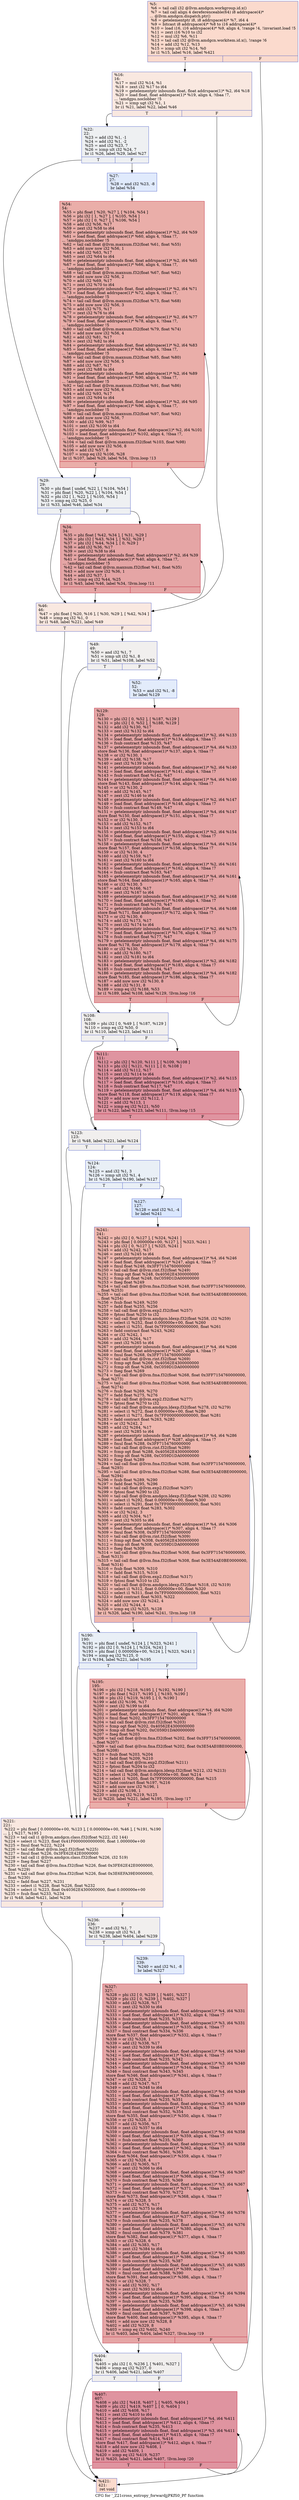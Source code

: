 digraph "CFG for '_Z21cross_entropy_forwardjjPKfS0_Pf' function" {
	label="CFG for '_Z21cross_entropy_forwardjjPKfS0_Pf' function";

	Node0x4be3470 [shape=record,color="#3d50c3ff", style=filled, fillcolor="#f7ac8e70",label="{%5:\l  %6 = tail call i32 @llvm.amdgcn.workgroup.id.x()\l  %7 = tail call align 4 dereferenceable(64) i8 addrspace(4)*\l... @llvm.amdgcn.dispatch.ptr()\l  %8 = getelementptr i8, i8 addrspace(4)* %7, i64 4\l  %9 = bitcast i8 addrspace(4)* %8 to i16 addrspace(4)*\l  %10 = load i16, i16 addrspace(4)* %9, align 4, !range !4, !invariant.load !5\l  %11 = zext i16 %10 to i32\l  %12 = mul i32 %6, %11\l  %13 = tail call i32 @llvm.amdgcn.workitem.id.x(), !range !6\l  %14 = add i32 %12, %13\l  %15 = icmp ult i32 %14, %0\l  br i1 %15, label %16, label %421\l|{<s0>T|<s1>F}}"];
	Node0x4be3470:s0 -> Node0x4be5370;
	Node0x4be3470:s1 -> Node0x4be5400;
	Node0x4be5370 [shape=record,color="#3d50c3ff", style=filled, fillcolor="#f1ccb870",label="{%16:\l16:                                               \l  %17 = mul i32 %14, %1\l  %18 = zext i32 %17 to i64\l  %19 = getelementptr inbounds float, float addrspace(1)* %2, i64 %18\l  %20 = load float, float addrspace(1)* %19, align 4, !tbaa !7,\l... !amdgpu.noclobber !5\l  %21 = icmp ugt i32 %1, 1\l  br i1 %21, label %22, label %46\l|{<s0>T|<s1>F}}"];
	Node0x4be5370:s0 -> Node0x4be5ff0;
	Node0x4be5370:s1 -> Node0x4be6080;
	Node0x4be5ff0 [shape=record,color="#3d50c3ff", style=filled, fillcolor="#d9dce170",label="{%22:\l22:                                               \l  %23 = add i32 %1, -1\l  %24 = add i32 %1, -2\l  %25 = and i32 %23, 7\l  %26 = icmp ult i32 %24, 7\l  br i1 %26, label %29, label %27\l|{<s0>T|<s1>F}}"];
	Node0x4be5ff0:s0 -> Node0x4be6490;
	Node0x4be5ff0:s1 -> Node0x4be64e0;
	Node0x4be64e0 [shape=record,color="#3d50c3ff", style=filled, fillcolor="#b9d0f970",label="{%27:\l27:                                               \l  %28 = and i32 %23, -8\l  br label %54\l}"];
	Node0x4be64e0 -> Node0x4be66e0;
	Node0x4be6490 [shape=record,color="#3d50c3ff", style=filled, fillcolor="#d9dce170",label="{%29:\l29:                                               \l  %30 = phi float [ undef, %22 ], [ %104, %54 ]\l  %31 = phi float [ %20, %22 ], [ %104, %54 ]\l  %32 = phi i32 [ 1, %22 ], [ %105, %54 ]\l  %33 = icmp eq i32 %25, 0\l  br i1 %33, label %46, label %34\l|{<s0>T|<s1>F}}"];
	Node0x4be6490:s0 -> Node0x4be6080;
	Node0x4be6490:s1 -> Node0x4be5600;
	Node0x4be5600 [shape=record,color="#b70d28ff", style=filled, fillcolor="#c5333470",label="{%34:\l34:                                               \l  %35 = phi float [ %42, %34 ], [ %31, %29 ]\l  %36 = phi i32 [ %43, %34 ], [ %32, %29 ]\l  %37 = phi i32 [ %44, %34 ], [ 0, %29 ]\l  %38 = add i32 %36, %17\l  %39 = zext i32 %38 to i64\l  %40 = getelementptr inbounds float, float addrspace(1)* %2, i64 %39\l  %41 = load float, float addrspace(1)* %40, align 4, !tbaa !7,\l... !amdgpu.noclobber !5\l  %42 = tail call float @llvm.maxnum.f32(float %41, float %35)\l  %43 = add nuw nsw i32 %36, 1\l  %44 = add i32 %37, 1\l  %45 = icmp eq i32 %44, %25\l  br i1 %45, label %46, label %34, !llvm.loop !11\l|{<s0>T|<s1>F}}"];
	Node0x4be5600:s0 -> Node0x4be6080;
	Node0x4be5600:s1 -> Node0x4be5600;
	Node0x4be6080 [shape=record,color="#3d50c3ff", style=filled, fillcolor="#f1ccb870",label="{%46:\l46:                                               \l  %47 = phi float [ %20, %16 ], [ %30, %29 ], [ %42, %34 ]\l  %48 = icmp eq i32 %1, 0\l  br i1 %48, label %221, label %49\l|{<s0>T|<s1>F}}"];
	Node0x4be6080:s0 -> Node0x4be8360;
	Node0x4be6080:s1 -> Node0x4be83b0;
	Node0x4be83b0 [shape=record,color="#3d50c3ff", style=filled, fillcolor="#e0dbd870",label="{%49:\l49:                                               \l  %50 = and i32 %1, 7\l  %51 = icmp ult i32 %1, 8\l  br i1 %51, label %108, label %52\l|{<s0>T|<s1>F}}"];
	Node0x4be83b0:s0 -> Node0x4be8610;
	Node0x4be83b0:s1 -> Node0x4be8660;
	Node0x4be8660 [shape=record,color="#3d50c3ff", style=filled, fillcolor="#bfd3f670",label="{%52:\l52:                                               \l  %53 = and i32 %1, -8\l  br label %129\l}"];
	Node0x4be8660 -> Node0x4be8830;
	Node0x4be66e0 [shape=record,color="#b70d28ff", style=filled, fillcolor="#d0473d70",label="{%54:\l54:                                               \l  %55 = phi float [ %20, %27 ], [ %104, %54 ]\l  %56 = phi i32 [ 1, %27 ], [ %105, %54 ]\l  %57 = phi i32 [ 0, %27 ], [ %106, %54 ]\l  %58 = add i32 %56, %17\l  %59 = zext i32 %58 to i64\l  %60 = getelementptr inbounds float, float addrspace(1)* %2, i64 %59\l  %61 = load float, float addrspace(1)* %60, align 4, !tbaa !7,\l... !amdgpu.noclobber !5\l  %62 = tail call float @llvm.maxnum.f32(float %61, float %55)\l  %63 = add nuw nsw i32 %56, 1\l  %64 = add i32 %63, %17\l  %65 = zext i32 %64 to i64\l  %66 = getelementptr inbounds float, float addrspace(1)* %2, i64 %65\l  %67 = load float, float addrspace(1)* %66, align 4, !tbaa !7,\l... !amdgpu.noclobber !5\l  %68 = tail call float @llvm.maxnum.f32(float %67, float %62)\l  %69 = add nuw nsw i32 %56, 2\l  %70 = add i32 %69, %17\l  %71 = zext i32 %70 to i64\l  %72 = getelementptr inbounds float, float addrspace(1)* %2, i64 %71\l  %73 = load float, float addrspace(1)* %72, align 4, !tbaa !7,\l... !amdgpu.noclobber !5\l  %74 = tail call float @llvm.maxnum.f32(float %73, float %68)\l  %75 = add nuw nsw i32 %56, 3\l  %76 = add i32 %75, %17\l  %77 = zext i32 %76 to i64\l  %78 = getelementptr inbounds float, float addrspace(1)* %2, i64 %77\l  %79 = load float, float addrspace(1)* %78, align 4, !tbaa !7,\l... !amdgpu.noclobber !5\l  %80 = tail call float @llvm.maxnum.f32(float %79, float %74)\l  %81 = add nuw nsw i32 %56, 4\l  %82 = add i32 %81, %17\l  %83 = zext i32 %82 to i64\l  %84 = getelementptr inbounds float, float addrspace(1)* %2, i64 %83\l  %85 = load float, float addrspace(1)* %84, align 4, !tbaa !7,\l... !amdgpu.noclobber !5\l  %86 = tail call float @llvm.maxnum.f32(float %85, float %80)\l  %87 = add nuw nsw i32 %56, 5\l  %88 = add i32 %87, %17\l  %89 = zext i32 %88 to i64\l  %90 = getelementptr inbounds float, float addrspace(1)* %2, i64 %89\l  %91 = load float, float addrspace(1)* %90, align 4, !tbaa !7,\l... !amdgpu.noclobber !5\l  %92 = tail call float @llvm.maxnum.f32(float %91, float %86)\l  %93 = add nuw nsw i32 %56, 6\l  %94 = add i32 %93, %17\l  %95 = zext i32 %94 to i64\l  %96 = getelementptr inbounds float, float addrspace(1)* %2, i64 %95\l  %97 = load float, float addrspace(1)* %96, align 4, !tbaa !7,\l... !amdgpu.noclobber !5\l  %98 = tail call float @llvm.maxnum.f32(float %97, float %92)\l  %99 = add nuw nsw i32 %56, 7\l  %100 = add i32 %99, %17\l  %101 = zext i32 %100 to i64\l  %102 = getelementptr inbounds float, float addrspace(1)* %2, i64 %101\l  %103 = load float, float addrspace(1)* %102, align 4, !tbaa !7,\l... !amdgpu.noclobber !5\l  %104 = tail call float @llvm.maxnum.f32(float %103, float %98)\l  %105 = add nuw nsw i32 %56, 8\l  %106 = add i32 %57, 8\l  %107 = icmp eq i32 %106, %28\l  br i1 %107, label %29, label %54, !llvm.loop !13\l|{<s0>T|<s1>F}}"];
	Node0x4be66e0:s0 -> Node0x4be6490;
	Node0x4be66e0:s1 -> Node0x4be66e0;
	Node0x4be8610 [shape=record,color="#3d50c3ff", style=filled, fillcolor="#e0dbd870",label="{%108:\l108:                                              \l  %109 = phi i32 [ 0, %49 ], [ %187, %129 ]\l  %110 = icmp eq i32 %50, 0\l  br i1 %110, label %123, label %111\l|{<s0>T|<s1>F}}"];
	Node0x4be8610:s0 -> Node0x4beb180;
	Node0x4be8610:s1 -> Node0x4beb1d0;
	Node0x4beb1d0 [shape=record,color="#b70d28ff", style=filled, fillcolor="#b70d2870",label="{%111:\l111:                                              \l  %112 = phi i32 [ %120, %111 ], [ %109, %108 ]\l  %113 = phi i32 [ %121, %111 ], [ 0, %108 ]\l  %114 = add i32 %112, %17\l  %115 = zext i32 %114 to i64\l  %116 = getelementptr inbounds float, float addrspace(1)* %2, i64 %115\l  %117 = load float, float addrspace(1)* %116, align 4, !tbaa !7\l  %118 = fsub contract float %117, %47\l  %119 = getelementptr inbounds float, float addrspace(1)* %4, i64 %115\l  store float %118, float addrspace(1)* %119, align 4, !tbaa !7\l  %120 = add nuw nsw i32 %112, 1\l  %121 = add i32 %113, 1\l  %122 = icmp eq i32 %121, %50\l  br i1 %122, label %123, label %111, !llvm.loop !15\l|{<s0>T|<s1>F}}"];
	Node0x4beb1d0:s0 -> Node0x4beb180;
	Node0x4beb1d0:s1 -> Node0x4beb1d0;
	Node0x4beb180 [shape=record,color="#3d50c3ff", style=filled, fillcolor="#e0dbd870",label="{%123:\l123:                                              \l  br i1 %48, label %221, label %124\l|{<s0>T|<s1>F}}"];
	Node0x4beb180:s0 -> Node0x4be8360;
	Node0x4beb180:s1 -> Node0x4bebb90;
	Node0x4bebb90 [shape=record,color="#3d50c3ff", style=filled, fillcolor="#cedaeb70",label="{%124:\l124:                                              \l  %125 = and i32 %1, 3\l  %126 = icmp ult i32 %1, 4\l  br i1 %126, label %190, label %127\l|{<s0>T|<s1>F}}"];
	Node0x4bebb90:s0 -> Node0x4bebdb0;
	Node0x4bebb90:s1 -> Node0x4bebe00;
	Node0x4bebe00 [shape=record,color="#3d50c3ff", style=filled, fillcolor="#abc8fd70",label="{%127:\l127:                                              \l  %128 = and i32 %1, -4\l  br label %241\l}"];
	Node0x4bebe00 -> Node0x4be9030;
	Node0x4be8830 [shape=record,color="#b70d28ff", style=filled, fillcolor="#c5333470",label="{%129:\l129:                                              \l  %130 = phi i32 [ 0, %52 ], [ %187, %129 ]\l  %131 = phi i32 [ 0, %52 ], [ %188, %129 ]\l  %132 = add i32 %130, %17\l  %133 = zext i32 %132 to i64\l  %134 = getelementptr inbounds float, float addrspace(1)* %2, i64 %133\l  %135 = load float, float addrspace(1)* %134, align 4, !tbaa !7\l  %136 = fsub contract float %135, %47\l  %137 = getelementptr inbounds float, float addrspace(1)* %4, i64 %133\l  store float %136, float addrspace(1)* %137, align 4, !tbaa !7\l  %138 = or i32 %130, 1\l  %139 = add i32 %138, %17\l  %140 = zext i32 %139 to i64\l  %141 = getelementptr inbounds float, float addrspace(1)* %2, i64 %140\l  %142 = load float, float addrspace(1)* %141, align 4, !tbaa !7\l  %143 = fsub contract float %142, %47\l  %144 = getelementptr inbounds float, float addrspace(1)* %4, i64 %140\l  store float %143, float addrspace(1)* %144, align 4, !tbaa !7\l  %145 = or i32 %130, 2\l  %146 = add i32 %145, %17\l  %147 = zext i32 %146 to i64\l  %148 = getelementptr inbounds float, float addrspace(1)* %2, i64 %147\l  %149 = load float, float addrspace(1)* %148, align 4, !tbaa !7\l  %150 = fsub contract float %149, %47\l  %151 = getelementptr inbounds float, float addrspace(1)* %4, i64 %147\l  store float %150, float addrspace(1)* %151, align 4, !tbaa !7\l  %152 = or i32 %130, 3\l  %153 = add i32 %152, %17\l  %154 = zext i32 %153 to i64\l  %155 = getelementptr inbounds float, float addrspace(1)* %2, i64 %154\l  %156 = load float, float addrspace(1)* %155, align 4, !tbaa !7\l  %157 = fsub contract float %156, %47\l  %158 = getelementptr inbounds float, float addrspace(1)* %4, i64 %154\l  store float %157, float addrspace(1)* %158, align 4, !tbaa !7\l  %159 = or i32 %130, 4\l  %160 = add i32 %159, %17\l  %161 = zext i32 %160 to i64\l  %162 = getelementptr inbounds float, float addrspace(1)* %2, i64 %161\l  %163 = load float, float addrspace(1)* %162, align 4, !tbaa !7\l  %164 = fsub contract float %163, %47\l  %165 = getelementptr inbounds float, float addrspace(1)* %4, i64 %161\l  store float %164, float addrspace(1)* %165, align 4, !tbaa !7\l  %166 = or i32 %130, 5\l  %167 = add i32 %166, %17\l  %168 = zext i32 %167 to i64\l  %169 = getelementptr inbounds float, float addrspace(1)* %2, i64 %168\l  %170 = load float, float addrspace(1)* %169, align 4, !tbaa !7\l  %171 = fsub contract float %170, %47\l  %172 = getelementptr inbounds float, float addrspace(1)* %4, i64 %168\l  store float %171, float addrspace(1)* %172, align 4, !tbaa !7\l  %173 = or i32 %130, 6\l  %174 = add i32 %173, %17\l  %175 = zext i32 %174 to i64\l  %176 = getelementptr inbounds float, float addrspace(1)* %2, i64 %175\l  %177 = load float, float addrspace(1)* %176, align 4, !tbaa !7\l  %178 = fsub contract float %177, %47\l  %179 = getelementptr inbounds float, float addrspace(1)* %4, i64 %175\l  store float %178, float addrspace(1)* %179, align 4, !tbaa !7\l  %180 = or i32 %130, 7\l  %181 = add i32 %180, %17\l  %182 = zext i32 %181 to i64\l  %183 = getelementptr inbounds float, float addrspace(1)* %2, i64 %182\l  %184 = load float, float addrspace(1)* %183, align 4, !tbaa !7\l  %185 = fsub contract float %184, %47\l  %186 = getelementptr inbounds float, float addrspace(1)* %4, i64 %182\l  store float %185, float addrspace(1)* %186, align 4, !tbaa !7\l  %187 = add nuw nsw i32 %130, 8\l  %188 = add i32 %131, 8\l  %189 = icmp eq i32 %188, %53\l  br i1 %189, label %108, label %129, !llvm.loop !16\l|{<s0>T|<s1>F}}"];
	Node0x4be8830:s0 -> Node0x4be8610;
	Node0x4be8830:s1 -> Node0x4be8830;
	Node0x4bebdb0 [shape=record,color="#3d50c3ff", style=filled, fillcolor="#cedaeb70",label="{%190:\l190:                                              \l  %191 = phi float [ undef, %124 ], [ %323, %241 ]\l  %192 = phi i32 [ 0, %124 ], [ %324, %241 ]\l  %193 = phi float [ 0.000000e+00, %124 ], [ %323, %241 ]\l  %194 = icmp eq i32 %125, 0\l  br i1 %194, label %221, label %195\l|{<s0>T|<s1>F}}"];
	Node0x4bebdb0:s0 -> Node0x4be8360;
	Node0x4bebdb0:s1 -> Node0x4bef8c0;
	Node0x4bef8c0 [shape=record,color="#b70d28ff", style=filled, fillcolor="#d0473d70",label="{%195:\l195:                                              \l  %196 = phi i32 [ %218, %195 ], [ %192, %190 ]\l  %197 = phi float [ %217, %195 ], [ %193, %190 ]\l  %198 = phi i32 [ %219, %195 ], [ 0, %190 ]\l  %199 = add i32 %196, %17\l  %200 = zext i32 %199 to i64\l  %201 = getelementptr inbounds float, float addrspace(1)* %4, i64 %200\l  %202 = load float, float addrspace(1)* %201, align 4, !tbaa !7\l  %203 = fmul float %202, 0x3FF7154760000000\l  %204 = tail call float @llvm.rint.f32(float %203)\l  %205 = fcmp ogt float %202, 0x40562E4300000000\l  %206 = fcmp olt float %202, 0xC059D1DA00000000\l  %207 = fneg float %203\l  %208 = tail call float @llvm.fma.f32(float %202, float 0x3FF7154760000000,\l... float %207)\l  %209 = tail call float @llvm.fma.f32(float %202, float 0x3E54AE0BE0000000,\l... float %208)\l  %210 = fsub float %203, %204\l  %211 = fadd float %209, %210\l  %212 = tail call float @llvm.exp2.f32(float %211)\l  %213 = fptosi float %204 to i32\l  %214 = tail call float @llvm.amdgcn.ldexp.f32(float %212, i32 %213)\l  %215 = select i1 %206, float 0.000000e+00, float %214\l  %216 = select i1 %205, float 0x7FF0000000000000, float %215\l  %217 = fadd contract float %197, %216\l  %218 = add nuw nsw i32 %196, 1\l  %219 = add i32 %198, 1\l  %220 = icmp eq i32 %219, %125\l  br i1 %220, label %221, label %195, !llvm.loop !17\l|{<s0>T|<s1>F}}"];
	Node0x4bef8c0:s0 -> Node0x4be8360;
	Node0x4bef8c0:s1 -> Node0x4bef8c0;
	Node0x4be8360 [shape=record,color="#3d50c3ff", style=filled, fillcolor="#f1ccb870",label="{%221:\l221:                                              \l  %222 = phi float [ 0.000000e+00, %123 ], [ 0.000000e+00, %46 ], [ %191, %190\l... ], [ %217, %195 ]\l  %223 = tail call i1 @llvm.amdgcn.class.f32(float %222, i32 144)\l  %224 = select i1 %223, float 0x41F0000000000000, float 1.000000e+00\l  %225 = fmul float %222, %224\l  %226 = tail call float @llvm.log2.f32(float %225)\l  %227 = fmul float %226, 0x3FE62E42E0000000\l  %228 = tail call i1 @llvm.amdgcn.class.f32(float %226, i32 519)\l  %229 = fneg float %227\l  %230 = tail call float @llvm.fma.f32(float %226, float 0x3FE62E42E0000000,\l... float %229)\l  %231 = tail call float @llvm.fma.f32(float %226, float 0x3E6EFA39E0000000,\l... float %230)\l  %232 = fadd float %227, %231\l  %233 = select i1 %228, float %226, float %232\l  %234 = select i1 %223, float 0x40362E4300000000, float 0.000000e+00\l  %235 = fsub float %233, %234\l  br i1 %48, label %421, label %236\l|{<s0>T|<s1>F}}"];
	Node0x4be8360:s0 -> Node0x4be5400;
	Node0x4be8360:s1 -> Node0x4bf21a0;
	Node0x4bf21a0 [shape=record,color="#3d50c3ff", style=filled, fillcolor="#e0dbd870",label="{%236:\l236:                                              \l  %237 = and i32 %1, 7\l  %238 = icmp ult i32 %1, 8\l  br i1 %238, label %404, label %239\l|{<s0>T|<s1>F}}"];
	Node0x4bf21a0:s0 -> Node0x4bf2400;
	Node0x4bf21a0:s1 -> Node0x4bf2450;
	Node0x4bf2450 [shape=record,color="#3d50c3ff", style=filled, fillcolor="#bfd3f670",label="{%239:\l239:                                              \l  %240 = and i32 %1, -8\l  br label %327\l}"];
	Node0x4bf2450 -> Node0x4bf2620;
	Node0x4be9030 [shape=record,color="#3d50c3ff", style=filled, fillcolor="#dc5d4a70",label="{%241:\l241:                                              \l  %242 = phi i32 [ 0, %127 ], [ %324, %241 ]\l  %243 = phi float [ 0.000000e+00, %127 ], [ %323, %241 ]\l  %244 = phi i32 [ 0, %127 ], [ %325, %241 ]\l  %245 = add i32 %242, %17\l  %246 = zext i32 %245 to i64\l  %247 = getelementptr inbounds float, float addrspace(1)* %4, i64 %246\l  %248 = load float, float addrspace(1)* %247, align 4, !tbaa !7\l  %249 = fmul float %248, 0x3FF7154760000000\l  %250 = tail call float @llvm.rint.f32(float %249)\l  %251 = fcmp ogt float %248, 0x40562E4300000000\l  %252 = fcmp olt float %248, 0xC059D1DA00000000\l  %253 = fneg float %249\l  %254 = tail call float @llvm.fma.f32(float %248, float 0x3FF7154760000000,\l... float %253)\l  %255 = tail call float @llvm.fma.f32(float %248, float 0x3E54AE0BE0000000,\l... float %254)\l  %256 = fsub float %249, %250\l  %257 = fadd float %255, %256\l  %258 = tail call float @llvm.exp2.f32(float %257)\l  %259 = fptosi float %250 to i32\l  %260 = tail call float @llvm.amdgcn.ldexp.f32(float %258, i32 %259)\l  %261 = select i1 %252, float 0.000000e+00, float %260\l  %262 = select i1 %251, float 0x7FF0000000000000, float %261\l  %263 = fadd contract float %243, %262\l  %264 = or i32 %242, 1\l  %265 = add i32 %264, %17\l  %266 = zext i32 %265 to i64\l  %267 = getelementptr inbounds float, float addrspace(1)* %4, i64 %266\l  %268 = load float, float addrspace(1)* %267, align 4, !tbaa !7\l  %269 = fmul float %268, 0x3FF7154760000000\l  %270 = tail call float @llvm.rint.f32(float %269)\l  %271 = fcmp ogt float %268, 0x40562E4300000000\l  %272 = fcmp olt float %268, 0xC059D1DA00000000\l  %273 = fneg float %269\l  %274 = tail call float @llvm.fma.f32(float %268, float 0x3FF7154760000000,\l... float %273)\l  %275 = tail call float @llvm.fma.f32(float %268, float 0x3E54AE0BE0000000,\l... float %274)\l  %276 = fsub float %269, %270\l  %277 = fadd float %275, %276\l  %278 = tail call float @llvm.exp2.f32(float %277)\l  %279 = fptosi float %270 to i32\l  %280 = tail call float @llvm.amdgcn.ldexp.f32(float %278, i32 %279)\l  %281 = select i1 %272, float 0.000000e+00, float %280\l  %282 = select i1 %271, float 0x7FF0000000000000, float %281\l  %283 = fadd contract float %263, %282\l  %284 = or i32 %242, 2\l  %285 = add i32 %284, %17\l  %286 = zext i32 %285 to i64\l  %287 = getelementptr inbounds float, float addrspace(1)* %4, i64 %286\l  %288 = load float, float addrspace(1)* %287, align 4, !tbaa !7\l  %289 = fmul float %288, 0x3FF7154760000000\l  %290 = tail call float @llvm.rint.f32(float %289)\l  %291 = fcmp ogt float %288, 0x40562E4300000000\l  %292 = fcmp olt float %288, 0xC059D1DA00000000\l  %293 = fneg float %289\l  %294 = tail call float @llvm.fma.f32(float %288, float 0x3FF7154760000000,\l... float %293)\l  %295 = tail call float @llvm.fma.f32(float %288, float 0x3E54AE0BE0000000,\l... float %294)\l  %296 = fsub float %289, %290\l  %297 = fadd float %295, %296\l  %298 = tail call float @llvm.exp2.f32(float %297)\l  %299 = fptosi float %290 to i32\l  %300 = tail call float @llvm.amdgcn.ldexp.f32(float %298, i32 %299)\l  %301 = select i1 %292, float 0.000000e+00, float %300\l  %302 = select i1 %291, float 0x7FF0000000000000, float %301\l  %303 = fadd contract float %283, %302\l  %304 = or i32 %242, 3\l  %305 = add i32 %304, %17\l  %306 = zext i32 %305 to i64\l  %307 = getelementptr inbounds float, float addrspace(1)* %4, i64 %306\l  %308 = load float, float addrspace(1)* %307, align 4, !tbaa !7\l  %309 = fmul float %308, 0x3FF7154760000000\l  %310 = tail call float @llvm.rint.f32(float %309)\l  %311 = fcmp ogt float %308, 0x40562E4300000000\l  %312 = fcmp olt float %308, 0xC059D1DA00000000\l  %313 = fneg float %309\l  %314 = tail call float @llvm.fma.f32(float %308, float 0x3FF7154760000000,\l... float %313)\l  %315 = tail call float @llvm.fma.f32(float %308, float 0x3E54AE0BE0000000,\l... float %314)\l  %316 = fsub float %309, %310\l  %317 = fadd float %315, %316\l  %318 = tail call float @llvm.exp2.f32(float %317)\l  %319 = fptosi float %310 to i32\l  %320 = tail call float @llvm.amdgcn.ldexp.f32(float %318, i32 %319)\l  %321 = select i1 %312, float 0.000000e+00, float %320\l  %322 = select i1 %311, float 0x7FF0000000000000, float %321\l  %323 = fadd contract float %303, %322\l  %324 = add nuw nsw i32 %242, 4\l  %325 = add i32 %244, 4\l  %326 = icmp eq i32 %325, %128\l  br i1 %326, label %190, label %241, !llvm.loop !18\l|{<s0>T|<s1>F}}"];
	Node0x4be9030:s0 -> Node0x4bebdb0;
	Node0x4be9030:s1 -> Node0x4be9030;
	Node0x4bf2620 [shape=record,color="#b70d28ff", style=filled, fillcolor="#c5333470",label="{%327:\l327:                                              \l  %328 = phi i32 [ 0, %239 ], [ %401, %327 ]\l  %329 = phi i32 [ 0, %239 ], [ %402, %327 ]\l  %330 = add i32 %328, %17\l  %331 = zext i32 %330 to i64\l  %332 = getelementptr inbounds float, float addrspace(1)* %4, i64 %331\l  %333 = load float, float addrspace(1)* %332, align 4, !tbaa !7\l  %334 = fsub contract float %235, %333\l  %335 = getelementptr inbounds float, float addrspace(1)* %3, i64 %331\l  %336 = load float, float addrspace(1)* %335, align 4, !tbaa !7\l  %337 = fmul contract float %334, %336\l  store float %337, float addrspace(1)* %332, align 4, !tbaa !7\l  %338 = or i32 %328, 1\l  %339 = add i32 %338, %17\l  %340 = zext i32 %339 to i64\l  %341 = getelementptr inbounds float, float addrspace(1)* %4, i64 %340\l  %342 = load float, float addrspace(1)* %341, align 4, !tbaa !7\l  %343 = fsub contract float %235, %342\l  %344 = getelementptr inbounds float, float addrspace(1)* %3, i64 %340\l  %345 = load float, float addrspace(1)* %344, align 4, !tbaa !7\l  %346 = fmul contract float %343, %345\l  store float %346, float addrspace(1)* %341, align 4, !tbaa !7\l  %347 = or i32 %328, 2\l  %348 = add i32 %347, %17\l  %349 = zext i32 %348 to i64\l  %350 = getelementptr inbounds float, float addrspace(1)* %4, i64 %349\l  %351 = load float, float addrspace(1)* %350, align 4, !tbaa !7\l  %352 = fsub contract float %235, %351\l  %353 = getelementptr inbounds float, float addrspace(1)* %3, i64 %349\l  %354 = load float, float addrspace(1)* %353, align 4, !tbaa !7\l  %355 = fmul contract float %352, %354\l  store float %355, float addrspace(1)* %350, align 4, !tbaa !7\l  %356 = or i32 %328, 3\l  %357 = add i32 %356, %17\l  %358 = zext i32 %357 to i64\l  %359 = getelementptr inbounds float, float addrspace(1)* %4, i64 %358\l  %360 = load float, float addrspace(1)* %359, align 4, !tbaa !7\l  %361 = fsub contract float %235, %360\l  %362 = getelementptr inbounds float, float addrspace(1)* %3, i64 %358\l  %363 = load float, float addrspace(1)* %362, align 4, !tbaa !7\l  %364 = fmul contract float %361, %363\l  store float %364, float addrspace(1)* %359, align 4, !tbaa !7\l  %365 = or i32 %328, 4\l  %366 = add i32 %365, %17\l  %367 = zext i32 %366 to i64\l  %368 = getelementptr inbounds float, float addrspace(1)* %4, i64 %367\l  %369 = load float, float addrspace(1)* %368, align 4, !tbaa !7\l  %370 = fsub contract float %235, %369\l  %371 = getelementptr inbounds float, float addrspace(1)* %3, i64 %367\l  %372 = load float, float addrspace(1)* %371, align 4, !tbaa !7\l  %373 = fmul contract float %370, %372\l  store float %373, float addrspace(1)* %368, align 4, !tbaa !7\l  %374 = or i32 %328, 5\l  %375 = add i32 %374, %17\l  %376 = zext i32 %375 to i64\l  %377 = getelementptr inbounds float, float addrspace(1)* %4, i64 %376\l  %378 = load float, float addrspace(1)* %377, align 4, !tbaa !7\l  %379 = fsub contract float %235, %378\l  %380 = getelementptr inbounds float, float addrspace(1)* %3, i64 %376\l  %381 = load float, float addrspace(1)* %380, align 4, !tbaa !7\l  %382 = fmul contract float %379, %381\l  store float %382, float addrspace(1)* %377, align 4, !tbaa !7\l  %383 = or i32 %328, 6\l  %384 = add i32 %383, %17\l  %385 = zext i32 %384 to i64\l  %386 = getelementptr inbounds float, float addrspace(1)* %4, i64 %385\l  %387 = load float, float addrspace(1)* %386, align 4, !tbaa !7\l  %388 = fsub contract float %235, %387\l  %389 = getelementptr inbounds float, float addrspace(1)* %3, i64 %385\l  %390 = load float, float addrspace(1)* %389, align 4, !tbaa !7\l  %391 = fmul contract float %388, %390\l  store float %391, float addrspace(1)* %386, align 4, !tbaa !7\l  %392 = or i32 %328, 7\l  %393 = add i32 %392, %17\l  %394 = zext i32 %393 to i64\l  %395 = getelementptr inbounds float, float addrspace(1)* %4, i64 %394\l  %396 = load float, float addrspace(1)* %395, align 4, !tbaa !7\l  %397 = fsub contract float %235, %396\l  %398 = getelementptr inbounds float, float addrspace(1)* %3, i64 %394\l  %399 = load float, float addrspace(1)* %398, align 4, !tbaa !7\l  %400 = fmul contract float %397, %399\l  store float %400, float addrspace(1)* %395, align 4, !tbaa !7\l  %401 = add nuw nsw i32 %328, 8\l  %402 = add i32 %329, 8\l  %403 = icmp eq i32 %402, %240\l  br i1 %403, label %404, label %327, !llvm.loop !19\l|{<s0>T|<s1>F}}"];
	Node0x4bf2620:s0 -> Node0x4bf2400;
	Node0x4bf2620:s1 -> Node0x4bf2620;
	Node0x4bf2400 [shape=record,color="#3d50c3ff", style=filled, fillcolor="#e0dbd870",label="{%404:\l404:                                              \l  %405 = phi i32 [ 0, %236 ], [ %401, %327 ]\l  %406 = icmp eq i32 %237, 0\l  br i1 %406, label %421, label %407\l|{<s0>T|<s1>F}}"];
	Node0x4bf2400:s0 -> Node0x4be5400;
	Node0x4bf2400:s1 -> Node0x4bfaa80;
	Node0x4bfaa80 [shape=record,color="#b70d28ff", style=filled, fillcolor="#b70d2870",label="{%407:\l407:                                              \l  %408 = phi i32 [ %418, %407 ], [ %405, %404 ]\l  %409 = phi i32 [ %419, %407 ], [ 0, %404 ]\l  %410 = add i32 %408, %17\l  %411 = zext i32 %410 to i64\l  %412 = getelementptr inbounds float, float addrspace(1)* %4, i64 %411\l  %413 = load float, float addrspace(1)* %412, align 4, !tbaa !7\l  %414 = fsub contract float %235, %413\l  %415 = getelementptr inbounds float, float addrspace(1)* %3, i64 %411\l  %416 = load float, float addrspace(1)* %415, align 4, !tbaa !7\l  %417 = fmul contract float %414, %416\l  store float %417, float addrspace(1)* %412, align 4, !tbaa !7\l  %418 = add nuw nsw i32 %408, 1\l  %419 = add i32 %409, 1\l  %420 = icmp eq i32 %419, %237\l  br i1 %420, label %421, label %407, !llvm.loop !20\l|{<s0>T|<s1>F}}"];
	Node0x4bfaa80:s0 -> Node0x4be5400;
	Node0x4bfaa80:s1 -> Node0x4bfaa80;
	Node0x4be5400 [shape=record,color="#3d50c3ff", style=filled, fillcolor="#f7ac8e70",label="{%421:\l421:                                              \l  ret void\l}"];
}
